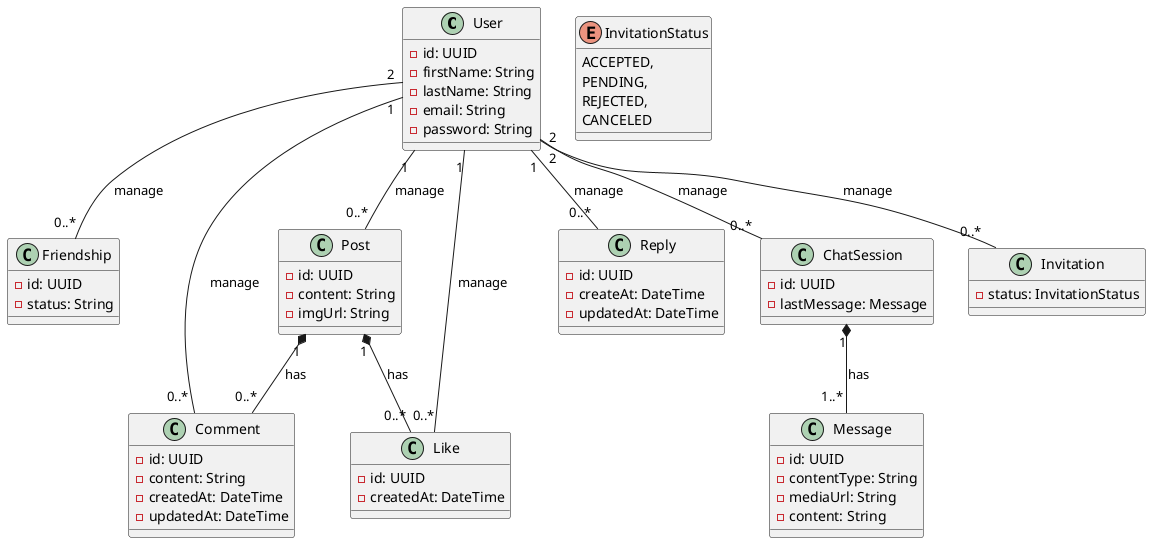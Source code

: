 @startuml Linkup_diagramm_class
class User {
    -id: UUID
    -firstName: String
    -lastName: String
    -email: String
    -password: String
}

class Friendship {
    -id: UUID
    -status: String
}

class Post {
    -id: UUID
    -content: String
    -imgUrl: String
}

class Comment {
    -id: UUID
    -content: String
    -createdAt: DateTime
    -updatedAt: DateTime
}

class Like {
    -id: UUID
    -createdAt: DateTime
}

class Reply {
    -id: UUID
    -createAt: DateTime
    -updatedAt: DateTime
}

class ChatSession {
    -id: UUID
    -lastMessage: Message
}

class Message {
    -id: UUID
    -contentType: String
    -mediaUrl: String
    -content: String
}

class Invitation {
    -status: InvitationStatus
}

enum InvitationStatus {
    ACCEPTED,
    PENDING,
    REJECTED,
    CANCELED
}


User "1" -- "0..*" Post : "manage"
User "1" -- "0..*" Like : "manage"
User "1" -- "0..* " Comment : "manage"
User "1" -- "0..*" Reply : "manage"
User "2" -- "0..*" ChatSession : "manage"
User "2" -- "0..*" Invitation : "manage"
User "2" -- "0..*" Friendship : "manage" 
ChatSession "1" *-- "1..* " Message : "has"
Post "1" *-- "0..*" Like : "has"
Post "1" *-- "0..*" Comment : "has"


@enduml